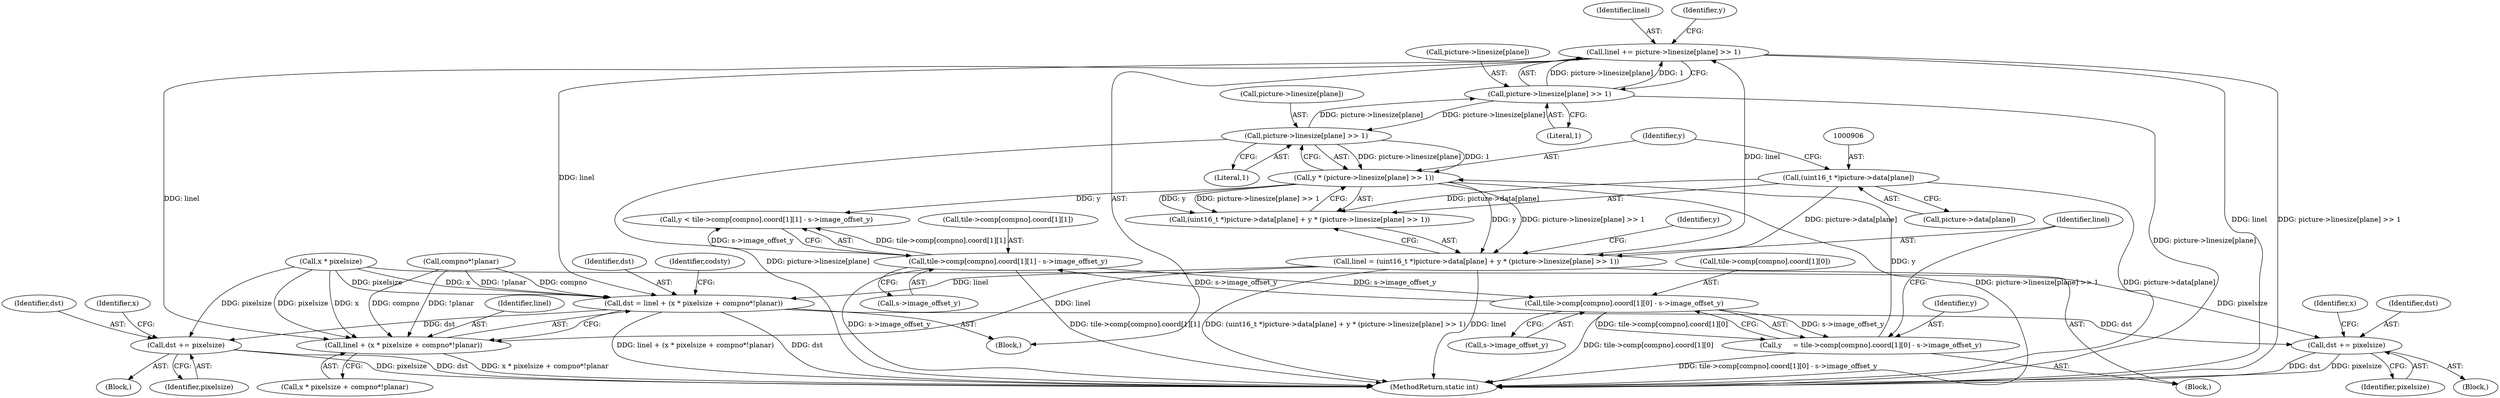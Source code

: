 digraph "0_FFmpeg_fe448cd28d674c3eff3072552eae366d0b659ce9@pointer" {
"1001079" [label="(Call,linel += picture->linesize[plane] >> 1)"];
"1001081" [label="(Call,picture->linesize[plane] >> 1)"];
"1000914" [label="(Call,picture->linesize[plane] >> 1)"];
"1000902" [label="(Call,linel = (uint16_t *)picture->data[plane] + y * (picture->linesize[plane] >> 1))"];
"1000905" [label="(Call,(uint16_t *)picture->data[plane])"];
"1000912" [label="(Call,y * (picture->linesize[plane] >> 1))"];
"1000885" [label="(Call,y     = tile->comp[compno].coord[1][0] - s->image_offset_y)"];
"1000887" [label="(Call,tile->comp[compno].coord[1][0] - s->image_offset_y)"];
"1000924" [label="(Call,tile->comp[compno].coord[1][1] - s->image_offset_y)"];
"1000965" [label="(Call,dst = linel + (x * pixelsize + compno*!planar))"];
"1001028" [label="(Call,dst += pixelsize)"];
"1001076" [label="(Call,dst += pixelsize)"];
"1000967" [label="(Call,linel + (x * pixelsize + compno*!planar))"];
"1000905" [label="(Call,(uint16_t *)picture->data[plane])"];
"1000784" [label="(Block,)"];
"1000936" [label="(Call,s->image_offset_y)"];
"1000922" [label="(Call,y < tile->comp[compno].coord[1][1] - s->image_offset_y)"];
"1001078" [label="(Identifier,pixelsize)"];
"1000970" [label="(Call,x * pixelsize)"];
"1001029" [label="(Identifier,dst)"];
"1000966" [label="(Identifier,dst)"];
"1000946" [label="(Block,)"];
"1000995" [label="(Block,)"];
"1001082" [label="(Call,picture->linesize[plane])"];
"1001080" [label="(Identifier,linel)"];
"1001079" [label="(Call,linel += picture->linesize[plane] >> 1)"];
"1000967" [label="(Call,linel + (x * pixelsize + compno*!planar))"];
"1000912" [label="(Call,y * (picture->linesize[plane] >> 1))"];
"1000914" [label="(Call,picture->linesize[plane] >> 1)"];
"1000968" [label="(Identifier,linel)"];
"1001077" [label="(Identifier,dst)"];
"1000920" [label="(Literal,1)"];
"1000907" [label="(Call,picture->data[plane])"];
"1000980" [label="(Identifier,codsty)"];
"1000973" [label="(Call,compno*!planar)"];
"1001028" [label="(Call,dst += pixelsize)"];
"1000965" [label="(Call,dst = linel + (x * pixelsize + compno*!planar))"];
"1000924" [label="(Call,tile->comp[compno].coord[1][1] - s->image_offset_y)"];
"1001090" [label="(MethodReturn,static int)"];
"1000915" [label="(Call,picture->linesize[plane])"];
"1000902" [label="(Call,linel = (uint16_t *)picture->data[plane] + y * (picture->linesize[plane] >> 1))"];
"1001076" [label="(Call,dst += pixelsize)"];
"1001087" [label="(Literal,1)"];
"1001081" [label="(Call,picture->linesize[plane] >> 1)"];
"1001038" [label="(Identifier,x)"];
"1001044" [label="(Block,)"];
"1000904" [label="(Call,(uint16_t *)picture->data[plane] + y * (picture->linesize[plane] >> 1))"];
"1000903" [label="(Identifier,linel)"];
"1000940" [label="(Identifier,y)"];
"1000885" [label="(Call,y     = tile->comp[compno].coord[1][0] - s->image_offset_y)"];
"1000886" [label="(Identifier,y)"];
"1000899" [label="(Call,s->image_offset_y)"];
"1000913" [label="(Identifier,y)"];
"1000989" [label="(Identifier,x)"];
"1000969" [label="(Call,x * pixelsize + compno*!planar)"];
"1000887" [label="(Call,tile->comp[compno].coord[1][0] - s->image_offset_y)"];
"1000923" [label="(Identifier,y)"];
"1000925" [label="(Call,tile->comp[compno].coord[1][1])"];
"1001030" [label="(Identifier,pixelsize)"];
"1000888" [label="(Call,tile->comp[compno].coord[1][0])"];
"1001079" -> "1000946"  [label="AST: "];
"1001079" -> "1001081"  [label="CFG: "];
"1001080" -> "1001079"  [label="AST: "];
"1001081" -> "1001079"  [label="AST: "];
"1000940" -> "1001079"  [label="CFG: "];
"1001079" -> "1001090"  [label="DDG: linel"];
"1001079" -> "1001090"  [label="DDG: picture->linesize[plane] >> 1"];
"1001079" -> "1000965"  [label="DDG: linel"];
"1001079" -> "1000967"  [label="DDG: linel"];
"1001081" -> "1001079"  [label="DDG: picture->linesize[plane]"];
"1001081" -> "1001079"  [label="DDG: 1"];
"1000902" -> "1001079"  [label="DDG: linel"];
"1001081" -> "1001087"  [label="CFG: "];
"1001082" -> "1001081"  [label="AST: "];
"1001087" -> "1001081"  [label="AST: "];
"1001081" -> "1001090"  [label="DDG: picture->linesize[plane]"];
"1001081" -> "1000914"  [label="DDG: picture->linesize[plane]"];
"1000914" -> "1001081"  [label="DDG: picture->linesize[plane]"];
"1000914" -> "1000912"  [label="AST: "];
"1000914" -> "1000920"  [label="CFG: "];
"1000915" -> "1000914"  [label="AST: "];
"1000920" -> "1000914"  [label="AST: "];
"1000912" -> "1000914"  [label="CFG: "];
"1000914" -> "1001090"  [label="DDG: picture->linesize[plane]"];
"1000914" -> "1000912"  [label="DDG: picture->linesize[plane]"];
"1000914" -> "1000912"  [label="DDG: 1"];
"1000902" -> "1000784"  [label="AST: "];
"1000902" -> "1000904"  [label="CFG: "];
"1000903" -> "1000902"  [label="AST: "];
"1000904" -> "1000902"  [label="AST: "];
"1000923" -> "1000902"  [label="CFG: "];
"1000902" -> "1001090"  [label="DDG: (uint16_t *)picture->data[plane] + y * (picture->linesize[plane] >> 1)"];
"1000902" -> "1001090"  [label="DDG: linel"];
"1000905" -> "1000902"  [label="DDG: picture->data[plane]"];
"1000912" -> "1000902"  [label="DDG: y"];
"1000912" -> "1000902"  [label="DDG: picture->linesize[plane] >> 1"];
"1000902" -> "1000965"  [label="DDG: linel"];
"1000902" -> "1000967"  [label="DDG: linel"];
"1000905" -> "1000904"  [label="AST: "];
"1000905" -> "1000907"  [label="CFG: "];
"1000906" -> "1000905"  [label="AST: "];
"1000907" -> "1000905"  [label="AST: "];
"1000913" -> "1000905"  [label="CFG: "];
"1000905" -> "1001090"  [label="DDG: picture->data[plane]"];
"1000905" -> "1000904"  [label="DDG: picture->data[plane]"];
"1000912" -> "1000904"  [label="AST: "];
"1000913" -> "1000912"  [label="AST: "];
"1000904" -> "1000912"  [label="CFG: "];
"1000912" -> "1001090"  [label="DDG: picture->linesize[plane] >> 1"];
"1000912" -> "1000904"  [label="DDG: y"];
"1000912" -> "1000904"  [label="DDG: picture->linesize[plane] >> 1"];
"1000885" -> "1000912"  [label="DDG: y"];
"1000912" -> "1000922"  [label="DDG: y"];
"1000885" -> "1000784"  [label="AST: "];
"1000885" -> "1000887"  [label="CFG: "];
"1000886" -> "1000885"  [label="AST: "];
"1000887" -> "1000885"  [label="AST: "];
"1000903" -> "1000885"  [label="CFG: "];
"1000885" -> "1001090"  [label="DDG: tile->comp[compno].coord[1][0] - s->image_offset_y"];
"1000887" -> "1000885"  [label="DDG: tile->comp[compno].coord[1][0]"];
"1000887" -> "1000885"  [label="DDG: s->image_offset_y"];
"1000887" -> "1000899"  [label="CFG: "];
"1000888" -> "1000887"  [label="AST: "];
"1000899" -> "1000887"  [label="AST: "];
"1000887" -> "1001090"  [label="DDG: tile->comp[compno].coord[1][0]"];
"1000924" -> "1000887"  [label="DDG: s->image_offset_y"];
"1000887" -> "1000924"  [label="DDG: s->image_offset_y"];
"1000924" -> "1000922"  [label="AST: "];
"1000924" -> "1000936"  [label="CFG: "];
"1000925" -> "1000924"  [label="AST: "];
"1000936" -> "1000924"  [label="AST: "];
"1000922" -> "1000924"  [label="CFG: "];
"1000924" -> "1001090"  [label="DDG: s->image_offset_y"];
"1000924" -> "1001090"  [label="DDG: tile->comp[compno].coord[1][1]"];
"1000924" -> "1000922"  [label="DDG: tile->comp[compno].coord[1][1]"];
"1000924" -> "1000922"  [label="DDG: s->image_offset_y"];
"1000965" -> "1000946"  [label="AST: "];
"1000965" -> "1000967"  [label="CFG: "];
"1000966" -> "1000965"  [label="AST: "];
"1000967" -> "1000965"  [label="AST: "];
"1000980" -> "1000965"  [label="CFG: "];
"1000965" -> "1001090"  [label="DDG: linel + (x * pixelsize + compno*!planar)"];
"1000965" -> "1001090"  [label="DDG: dst"];
"1000970" -> "1000965"  [label="DDG: x"];
"1000970" -> "1000965"  [label="DDG: pixelsize"];
"1000973" -> "1000965"  [label="DDG: compno"];
"1000973" -> "1000965"  [label="DDG: !planar"];
"1000965" -> "1001028"  [label="DDG: dst"];
"1000965" -> "1001076"  [label="DDG: dst"];
"1001028" -> "1000995"  [label="AST: "];
"1001028" -> "1001030"  [label="CFG: "];
"1001029" -> "1001028"  [label="AST: "];
"1001030" -> "1001028"  [label="AST: "];
"1000989" -> "1001028"  [label="CFG: "];
"1001028" -> "1001090"  [label="DDG: pixelsize"];
"1001028" -> "1001090"  [label="DDG: dst"];
"1000970" -> "1001028"  [label="DDG: pixelsize"];
"1001076" -> "1001044"  [label="AST: "];
"1001076" -> "1001078"  [label="CFG: "];
"1001077" -> "1001076"  [label="AST: "];
"1001078" -> "1001076"  [label="AST: "];
"1001038" -> "1001076"  [label="CFG: "];
"1001076" -> "1001090"  [label="DDG: pixelsize"];
"1001076" -> "1001090"  [label="DDG: dst"];
"1000970" -> "1001076"  [label="DDG: pixelsize"];
"1000967" -> "1000969"  [label="CFG: "];
"1000968" -> "1000967"  [label="AST: "];
"1000969" -> "1000967"  [label="AST: "];
"1000967" -> "1001090"  [label="DDG: x * pixelsize + compno*!planar"];
"1000970" -> "1000967"  [label="DDG: x"];
"1000970" -> "1000967"  [label="DDG: pixelsize"];
"1000973" -> "1000967"  [label="DDG: compno"];
"1000973" -> "1000967"  [label="DDG: !planar"];
}
